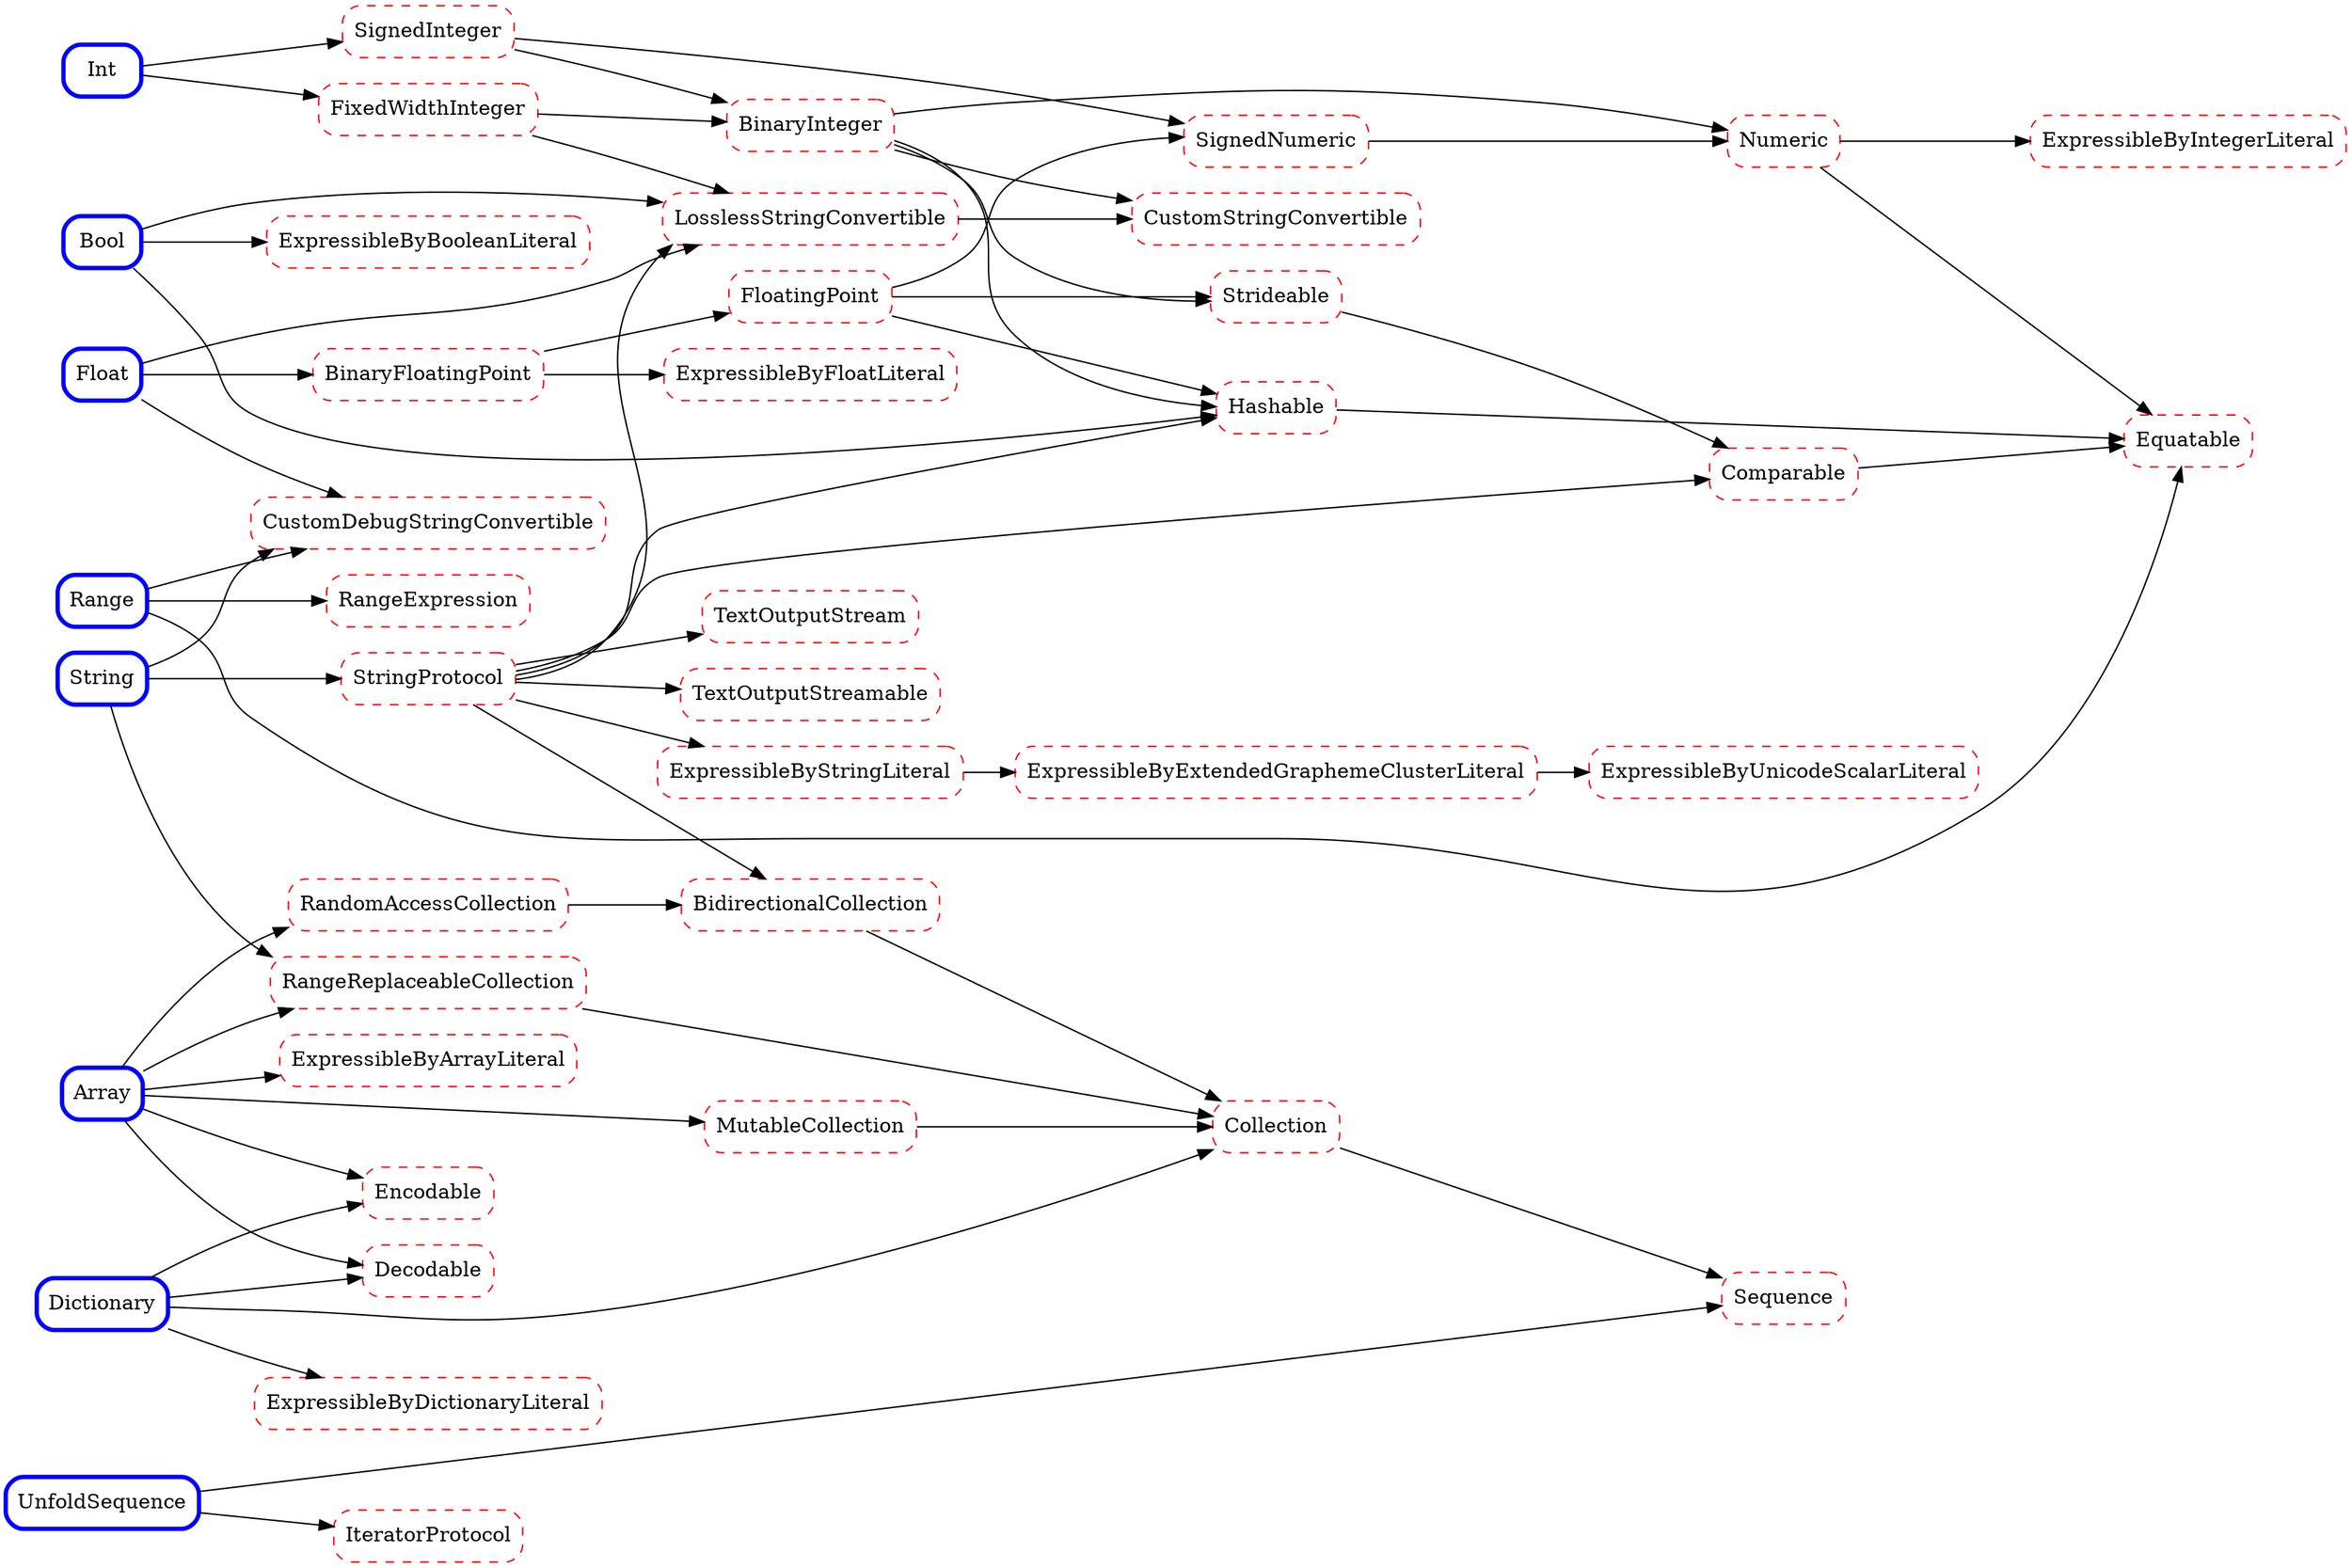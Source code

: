 //
// Generated automatically 2017-12-01 13:07:34
// sed -f swift-style.sed swift-template.dot
//
digraph swift_standard_library {
	graph [rankdir=LR]
		  [ranksep=0.5]

    // fdp인 경우에 edge가 cluster를 피해서 그린다.
    //graph [splines="compound"]
	edge [dir=left]
	
	//edge [headclip=true, tailclip=true]
	root=0

	subgraph protocol {
		node [shape=rectangle style="rounded,dashed" fillcolor=white color=red penwidth=1]

		// String Representation
		CustomStringConvertible
		LosslessStringConvertible
		CustomDebugStringConvertible

		// Sets and Dictionaries
		Hashable                  

		// Equality and Ordering
		Equatable
		Comparable

		// Basic Arithmetic
		Numeric
		SignedNumeric
		Strideable

		// Integer
		BinaryInteger
		FixedWidthInteger 
		SignedInteger            

		// Floating Point
		FloatingPoint
		BinaryFloatingPoint

		// Collection Literals
		ExpressibleByArrayLiteral
		ExpressibleByDictionaryLiteral

		// Value Literals
		ExpressibleByIntegerLiteral
		ExpressibleByBooleanLiteral
		ExpressibleByFloatLiteral
		
		// String Literals
		ExpressibleByStringLiteral
		ExpressibleByExtendedGraphemeClusterLiteral
		ExpressibleByUnicodeScalarLiteral

		// Customizing Your Type's Reflection
		//CustomReflectable 

		// Range Expressions
		RangeExpression

		// First Steps
		Collection
		Sequence

		// Collection Traversal
		BidirectionalCollection
		RandomAccessCollection

		// Collection Mutability
		MutableCollection
		RangeReplaceableCollection

		// Manual Iteration
		IteratorProtocol

		// Strings and Characters
		StringProtocol

		// Encoding and Decoding Custom Types
		Encodable
		Decodable

		// Streams
		TextOutputStream
		TextOutputStreamable

	}

	subgraph structure {
		node [shape=rectangle style="rounded" fillcolor=white color=blue penwidth=3]

		graph [rank=same]

		Int
		Float
		Bool
		String

		Array
		Dictionary

		Range

		// Wrappers for Algorithm
		UnfoldSequence
	}

	LosslessStringConvertible -> CustomStringConvertible
	Hashable -> { Equatable }
	Comparable -> { Equatable }
	Strideable -> { Comparable }
	FixedWidthInteger -> { BinaryInteger, LosslessStringConvertible } 
	SignedInteger -> { BinaryInteger, SignedNumeric }
	BinaryInteger -> { CustomStringConvertible, Hashable, Numeric, Strideable } 
	SignedNumeric -> { Numeric } -> { Equatable, ExpressibleByIntegerLiteral }
	BinaryFloatingPoint -> { ExpressibleByFloatLiteral, FloatingPoint }
	FloatingPoint -> { Hashable, SignedNumeric, Strideable }
	ExpressibleByStringLiteral -> ExpressibleByExtendedGraphemeClusterLiteral -> ExpressibleByUnicodeScalarLiteral
	BidirectionalCollection -> Collection
	MutableCollection -> Collection 
	RangeReplaceableCollection -> Collection 
	Collection -> Sequence
	RandomAccessCollection -> BidirectionalCollection
	StringProtocol -> { BidirectionalCollection, Comparable, LosslessStringConvertible, ExpressibleByStringLiteral, Hashable, TextOutputStream, TextOutputStreamable }

	Int -> { FixedWidthInteger, SignedInteger }
	Float -> { BinaryFloatingPoint, CustomDebugStringConvertible, LosslessStringConvertible }
	Bool -> { ExpressibleByBooleanLiteral, Hashable, LosslessStringConvertible }
	String -> { CustomDebugStringConvertible, RangeReplaceableCollection, StringProtocol }

	Range -> { CustomDebugStringConvertible, /* CustomStringConvertible, */ Equatable, RangeExpression }
	Array -> { Decodable, Encodable, ExpressibleByArrayLiteral, MutableCollection, RandomAccessCollection, RangeReplaceableCollection }
	Dictionary -> { Collection, Decodable, Encodable, ExpressibleByDictionaryLiteral }

	UnfoldSequence -> { IteratorProtocol, Sequence }
}
